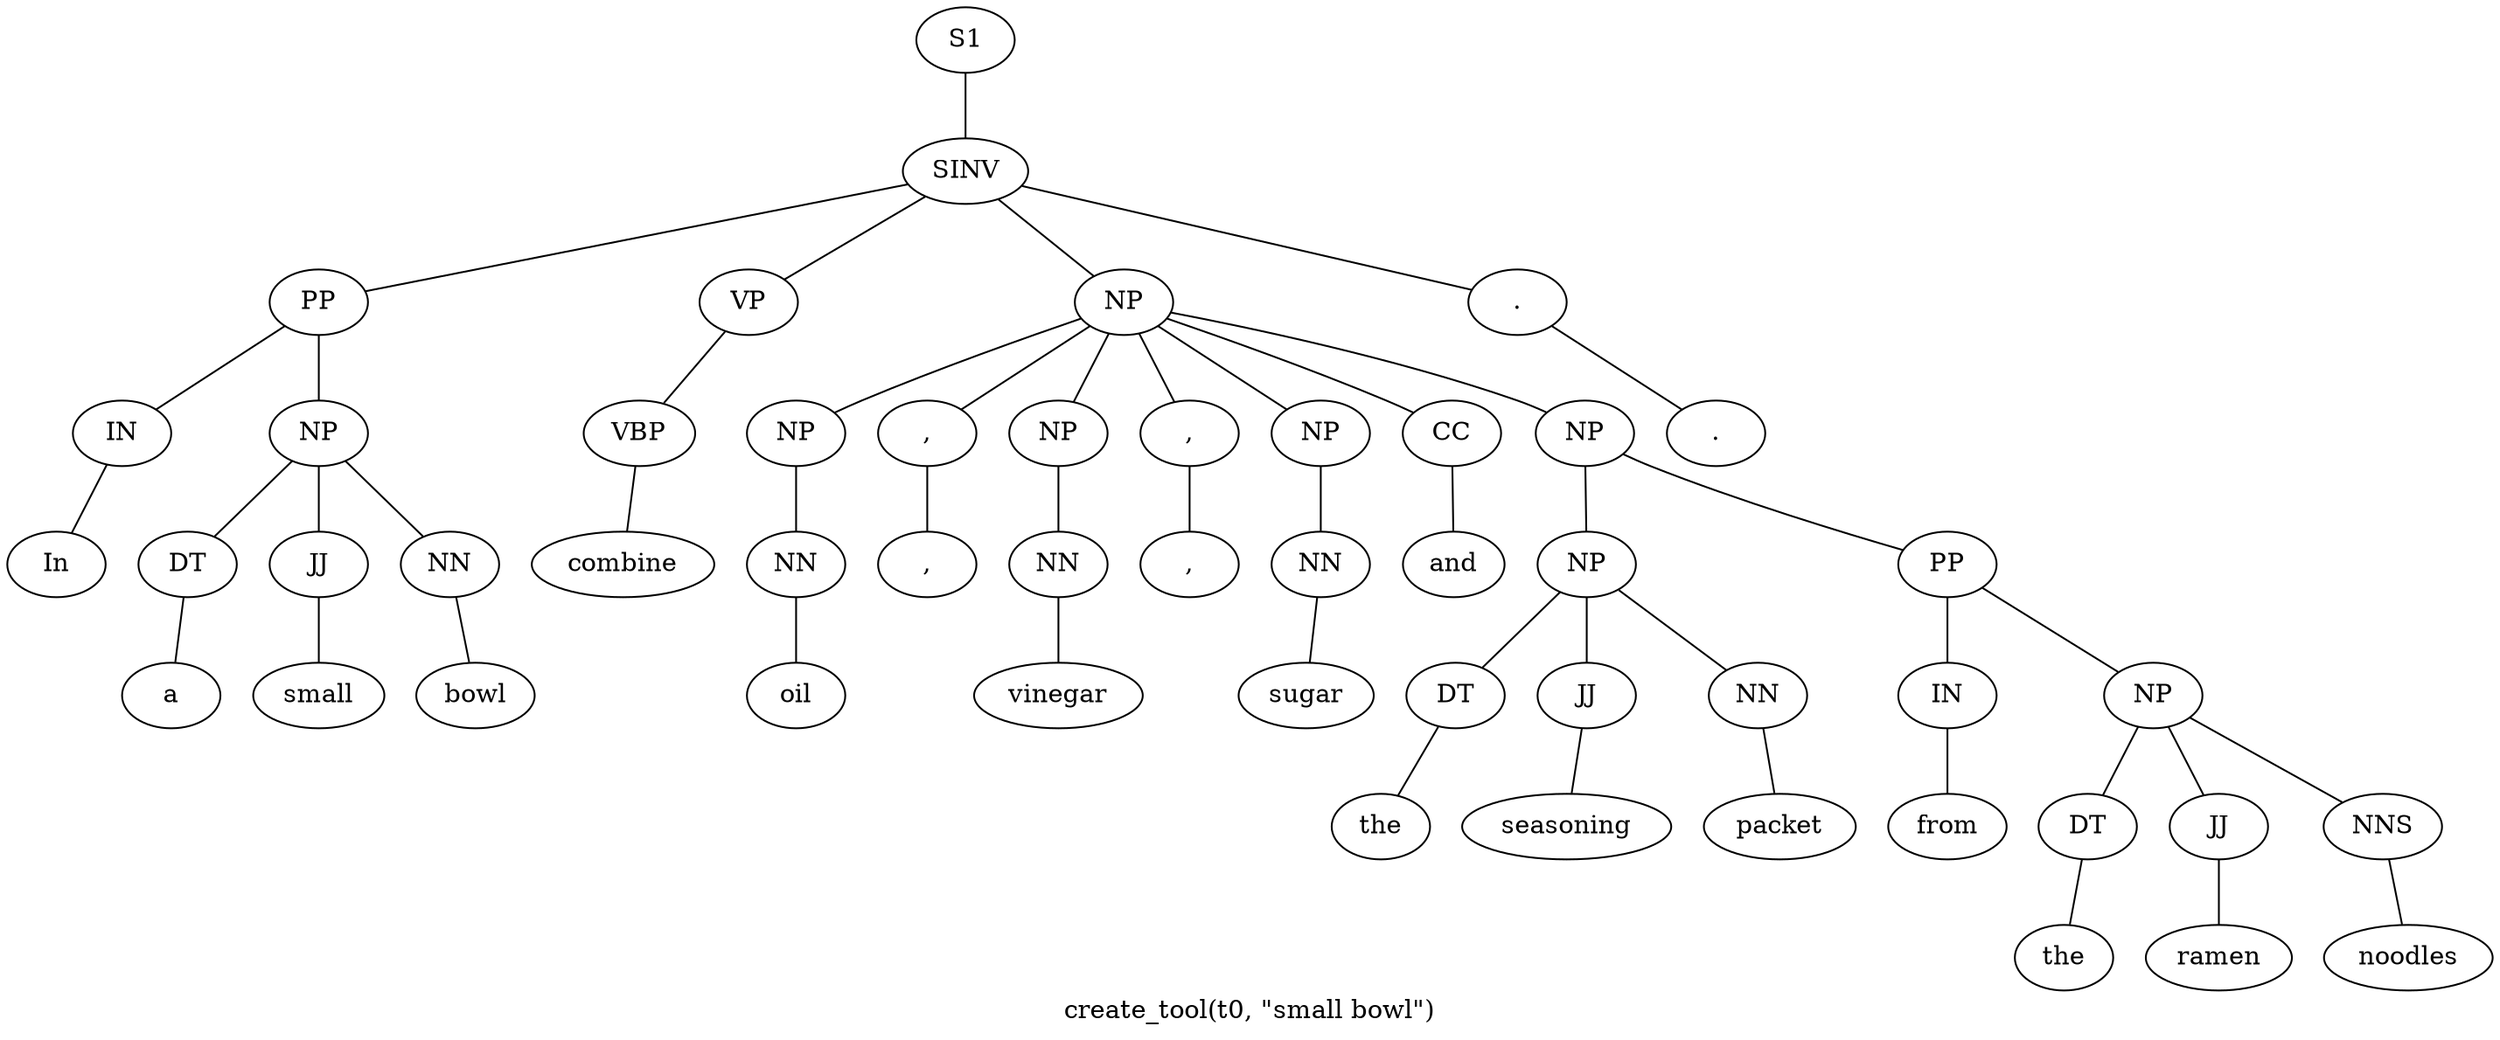 graph SyntaxGraph {
	label = "create_tool(t0, \"small bowl\")";
	Node0 [label="S1"];
	Node1 [label="SINV"];
	Node2 [label="PP"];
	Node3 [label="IN"];
	Node4 [label="In"];
	Node5 [label="NP"];
	Node6 [label="DT"];
	Node7 [label="a"];
	Node8 [label="JJ"];
	Node9 [label="small"];
	Node10 [label="NN"];
	Node11 [label="bowl"];
	Node12 [label="VP"];
	Node13 [label="VBP"];
	Node14 [label="combine"];
	Node15 [label="NP"];
	Node16 [label="NP"];
	Node17 [label="NN"];
	Node18 [label="oil"];
	Node19 [label=","];
	Node20 [label=","];
	Node21 [label="NP"];
	Node22 [label="NN"];
	Node23 [label="vinegar"];
	Node24 [label=","];
	Node25 [label=","];
	Node26 [label="NP"];
	Node27 [label="NN"];
	Node28 [label="sugar"];
	Node29 [label="CC"];
	Node30 [label="and"];
	Node31 [label="NP"];
	Node32 [label="NP"];
	Node33 [label="DT"];
	Node34 [label="the"];
	Node35 [label="JJ"];
	Node36 [label="seasoning"];
	Node37 [label="NN"];
	Node38 [label="packet"];
	Node39 [label="PP"];
	Node40 [label="IN"];
	Node41 [label="from"];
	Node42 [label="NP"];
	Node43 [label="DT"];
	Node44 [label="the"];
	Node45 [label="JJ"];
	Node46 [label="ramen"];
	Node47 [label="NNS"];
	Node48 [label="noodles"];
	Node49 [label="."];
	Node50 [label="."];

	Node0 -- Node1;
	Node1 -- Node2;
	Node1 -- Node12;
	Node1 -- Node15;
	Node1 -- Node49;
	Node2 -- Node3;
	Node2 -- Node5;
	Node3 -- Node4;
	Node5 -- Node6;
	Node5 -- Node8;
	Node5 -- Node10;
	Node6 -- Node7;
	Node8 -- Node9;
	Node10 -- Node11;
	Node12 -- Node13;
	Node13 -- Node14;
	Node15 -- Node16;
	Node15 -- Node19;
	Node15 -- Node21;
	Node15 -- Node24;
	Node15 -- Node26;
	Node15 -- Node29;
	Node15 -- Node31;
	Node16 -- Node17;
	Node17 -- Node18;
	Node19 -- Node20;
	Node21 -- Node22;
	Node22 -- Node23;
	Node24 -- Node25;
	Node26 -- Node27;
	Node27 -- Node28;
	Node29 -- Node30;
	Node31 -- Node32;
	Node31 -- Node39;
	Node32 -- Node33;
	Node32 -- Node35;
	Node32 -- Node37;
	Node33 -- Node34;
	Node35 -- Node36;
	Node37 -- Node38;
	Node39 -- Node40;
	Node39 -- Node42;
	Node40 -- Node41;
	Node42 -- Node43;
	Node42 -- Node45;
	Node42 -- Node47;
	Node43 -- Node44;
	Node45 -- Node46;
	Node47 -- Node48;
	Node49 -- Node50;
}